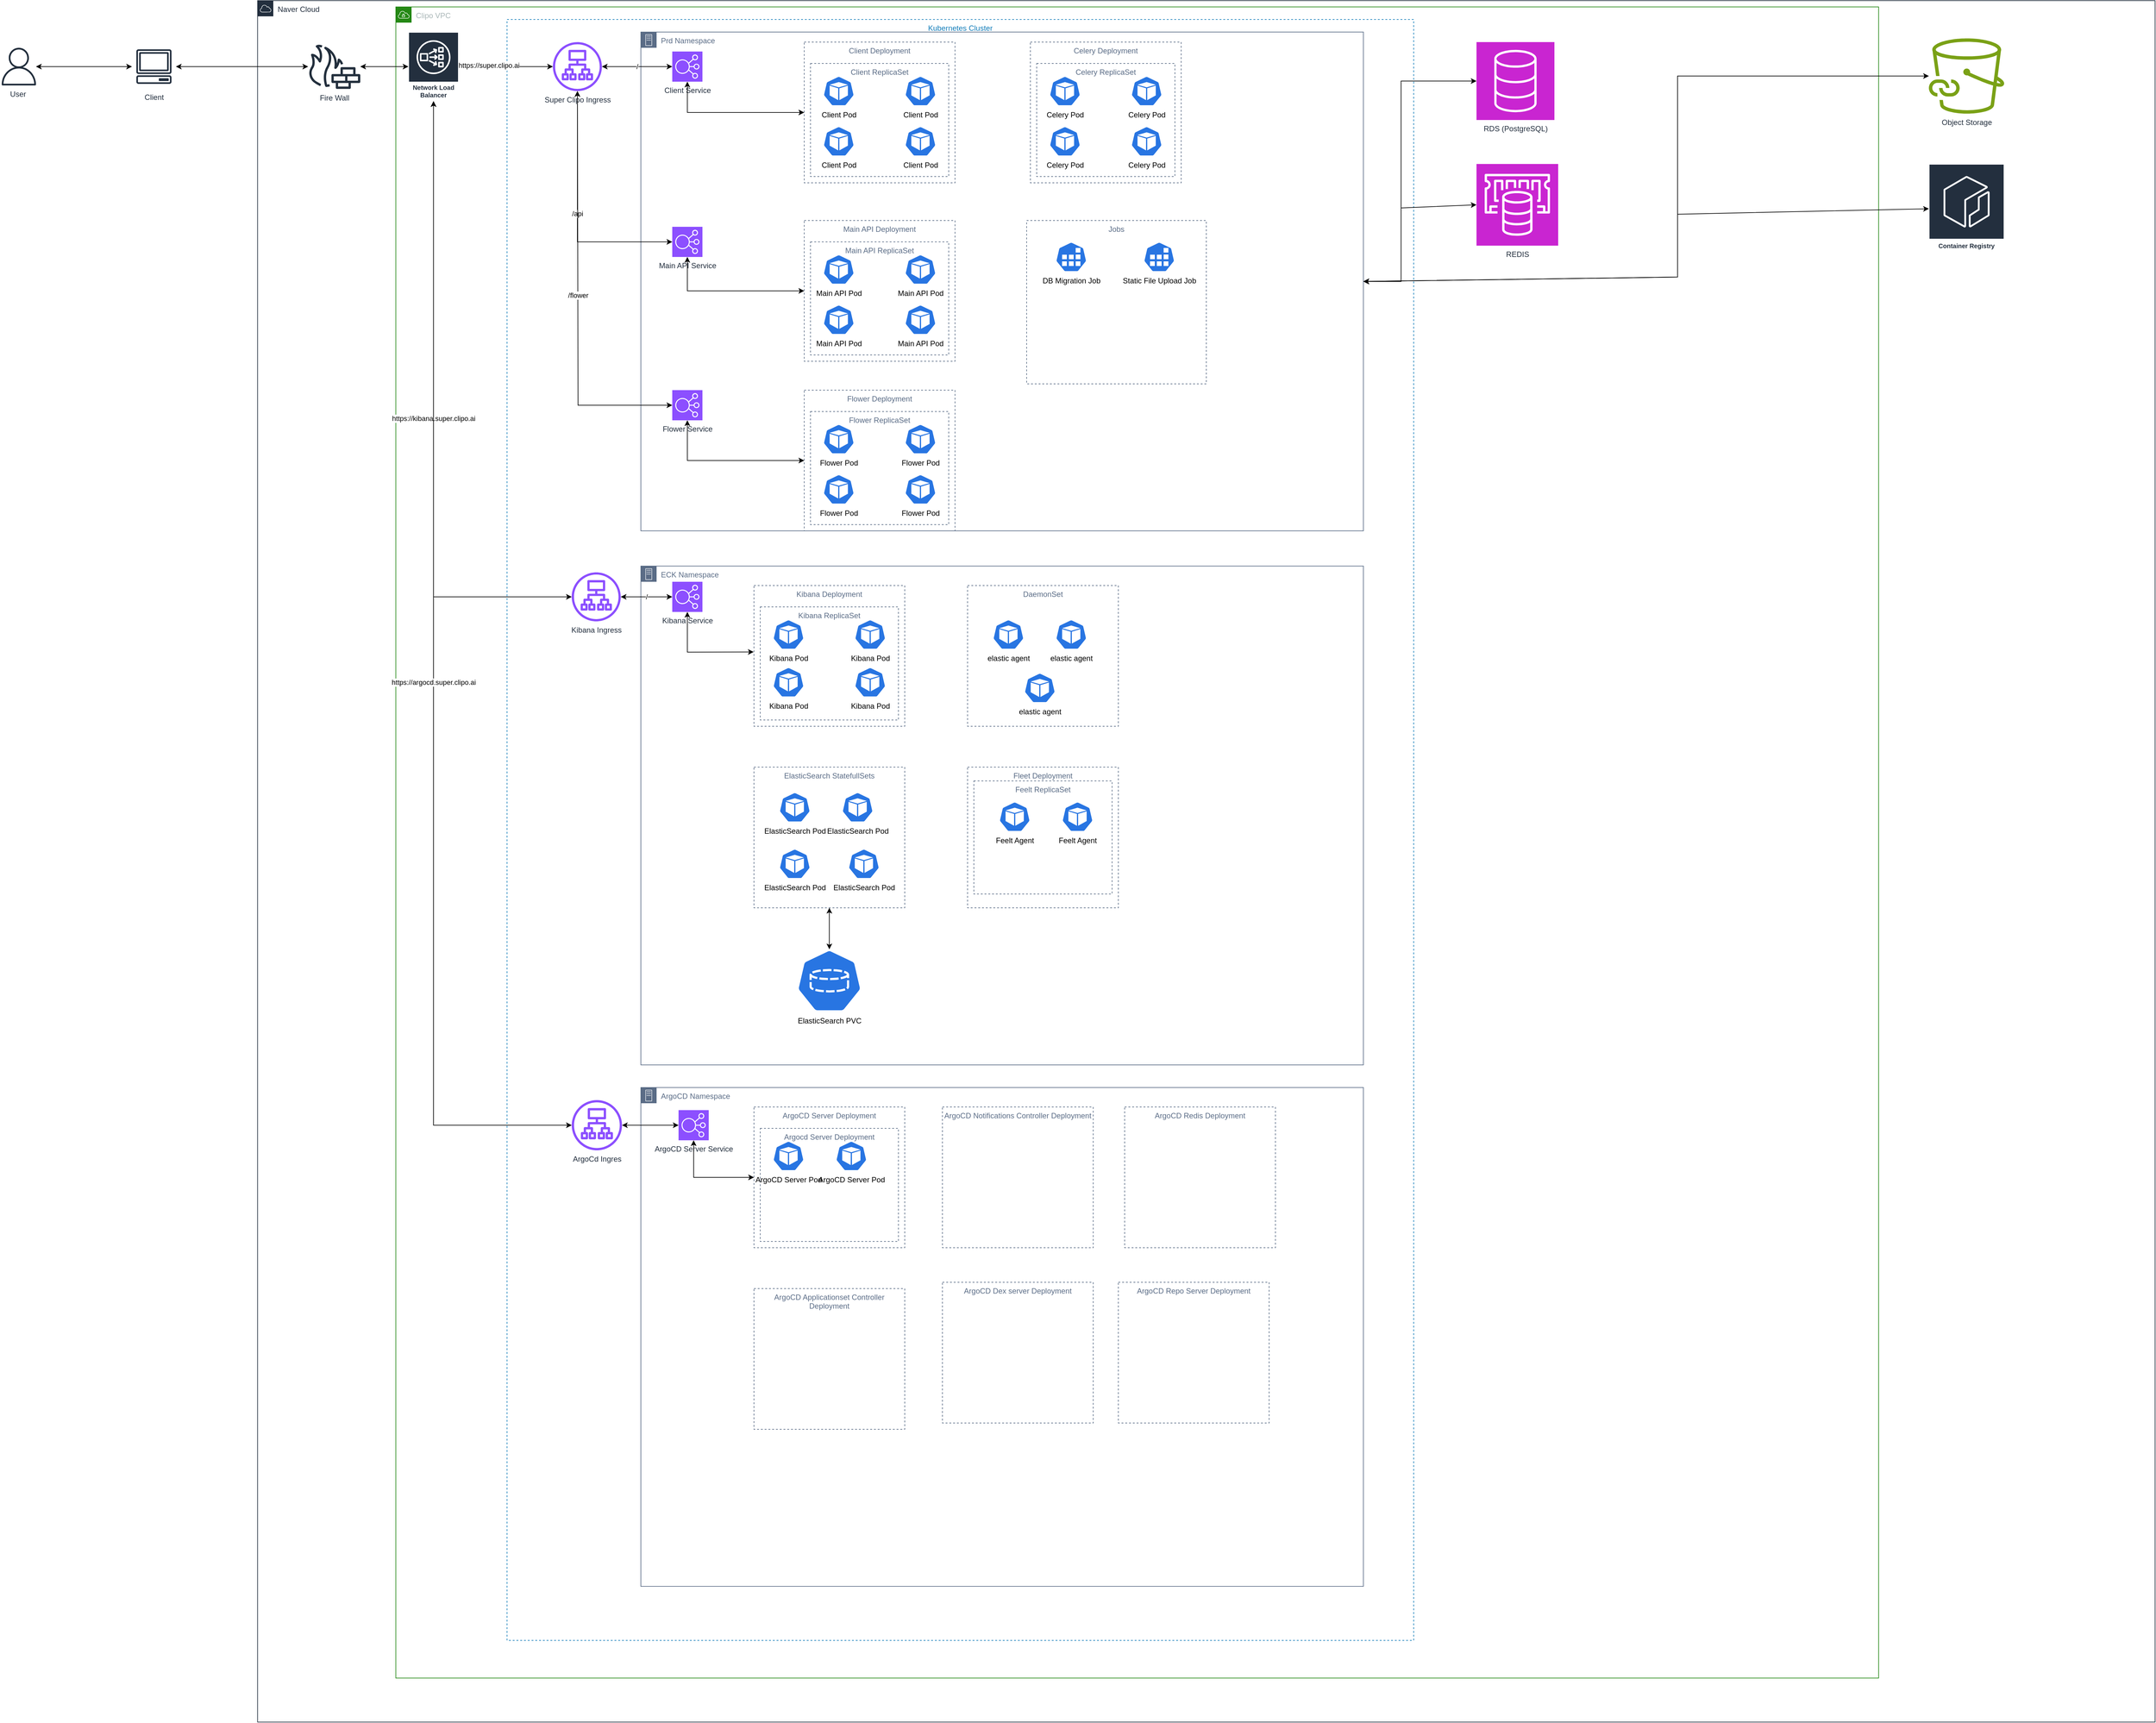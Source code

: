 <mxfile version="22.0.6" type="github">
  <diagram name="페이지-1" id="3CVgDvul-JH_stpOPv7v">
    <mxGraphModel dx="2074" dy="1125" grid="1" gridSize="10" guides="1" tooltips="1" connect="1" arrows="1" fold="1" page="1" pageScale="1" pageWidth="827" pageHeight="1169" math="0" shadow="0">
      <root>
        <mxCell id="0" />
        <mxCell id="1" parent="0" />
        <mxCell id="gJFJF1jShnuzUCb8Abiy-1" value="User&amp;nbsp;" style="sketch=0;outlineConnect=0;fontColor=#232F3E;gradientColor=none;fillColor=#232F3D;strokeColor=none;dashed=0;verticalLabelPosition=bottom;verticalAlign=top;align=center;html=1;fontSize=12;fontStyle=0;aspect=fixed;pointerEvents=1;shape=mxgraph.aws4.user;" vertex="1" parent="1">
          <mxGeometry x="20" y="505" width="60" height="60" as="geometry" />
        </mxCell>
        <mxCell id="gJFJF1jShnuzUCb8Abiy-2" value="Client" style="sketch=0;outlineConnect=0;fontColor=#232F3E;gradientColor=none;strokeColor=#232F3E;fillColor=#ffffff;dashed=0;verticalLabelPosition=bottom;verticalAlign=top;align=center;html=1;fontSize=12;fontStyle=0;aspect=fixed;shape=mxgraph.aws4.resourceIcon;resIcon=mxgraph.aws4.client;" vertex="1" parent="1">
          <mxGeometry x="230" y="500" width="70" height="70" as="geometry" />
        </mxCell>
        <mxCell id="gJFJF1jShnuzUCb8Abiy-5" value="" style="endArrow=classic;startArrow=classic;html=1;rounded=0;" edge="1" parent="1" source="gJFJF1jShnuzUCb8Abiy-1" target="gJFJF1jShnuzUCb8Abiy-2">
          <mxGeometry width="50" height="50" relative="1" as="geometry">
            <mxPoint x="390" y="600" as="sourcePoint" />
            <mxPoint x="440" y="550" as="targetPoint" />
          </mxGeometry>
        </mxCell>
        <mxCell id="gJFJF1jShnuzUCb8Abiy-8" value="Naver Cloud" style="points=[[0,0],[0.25,0],[0.5,0],[0.75,0],[1,0],[1,0.25],[1,0.5],[1,0.75],[1,1],[0.75,1],[0.5,1],[0.25,1],[0,1],[0,0.75],[0,0.5],[0,0.25]];outlineConnect=0;gradientColor=none;html=1;whiteSpace=wrap;fontSize=12;fontStyle=0;container=1;pointerEvents=0;collapsible=0;recursiveResize=0;shape=mxgraph.aws4.group;grIcon=mxgraph.aws4.group_aws_cloud;strokeColor=#232F3E;fillColor=none;verticalAlign=top;align=left;spacingLeft=30;fontColor=#232F3E;dashed=0;movable=1;resizable=1;rotatable=1;deletable=1;editable=1;locked=0;connectable=1;" vertex="1" parent="1">
          <mxGeometry x="430" y="430" width="3020" height="2740" as="geometry" />
        </mxCell>
        <mxCell id="gJFJF1jShnuzUCb8Abiy-7" value="Clipo VPC" style="points=[[0,0],[0.25,0],[0.5,0],[0.75,0],[1,0],[1,0.25],[1,0.5],[1,0.75],[1,1],[0.75,1],[0.5,1],[0.25,1],[0,1],[0,0.75],[0,0.5],[0,0.25]];outlineConnect=0;gradientColor=none;html=1;whiteSpace=wrap;fontSize=12;fontStyle=0;container=1;pointerEvents=0;collapsible=0;recursiveResize=0;shape=mxgraph.aws4.group;grIcon=mxgraph.aws4.group_vpc;strokeColor=#248814;fillColor=none;verticalAlign=top;align=left;spacingLeft=30;fontColor=#AAB7B8;dashed=0;movable=1;resizable=1;rotatable=1;deletable=1;editable=1;locked=0;connectable=1;" vertex="1" parent="gJFJF1jShnuzUCb8Abiy-8">
          <mxGeometry x="220" y="10" width="2360" height="2660" as="geometry" />
        </mxCell>
        <mxCell id="gJFJF1jShnuzUCb8Abiy-19" value="Network Load Balancer" style="sketch=0;outlineConnect=0;fontColor=#232F3E;gradientColor=none;strokeColor=#ffffff;fillColor=#232F3E;dashed=0;verticalLabelPosition=middle;verticalAlign=bottom;align=center;html=1;whiteSpace=wrap;fontSize=10;fontStyle=1;spacing=3;shape=mxgraph.aws4.productIcon;prIcon=mxgraph.aws4.network_load_balancer;" vertex="1" parent="gJFJF1jShnuzUCb8Abiy-7">
          <mxGeometry x="20" y="40" width="80" height="110" as="geometry" />
        </mxCell>
        <mxCell id="gJFJF1jShnuzUCb8Abiy-23" value="Kubernetes Cluster" style="fillColor=none;strokeColor=#147EBA;dashed=1;verticalAlign=top;fontStyle=0;fontColor=#147EBA;whiteSpace=wrap;html=1;movable=0;resizable=0;rotatable=0;deletable=0;editable=0;locked=1;connectable=0;" vertex="1" parent="gJFJF1jShnuzUCb8Abiy-7">
          <mxGeometry x="177" y="20" width="1443" height="2580" as="geometry" />
        </mxCell>
        <mxCell id="gJFJF1jShnuzUCb8Abiy-24" value="Super Clipo Ingress" style="sketch=0;outlineConnect=0;fontColor=#232F3E;gradientColor=none;fillColor=#8C4FFF;strokeColor=none;dashed=0;verticalLabelPosition=bottom;verticalAlign=top;align=center;html=1;fontSize=12;fontStyle=0;aspect=fixed;pointerEvents=1;shape=mxgraph.aws4.application_load_balancer;" vertex="1" parent="gJFJF1jShnuzUCb8Abiy-7">
          <mxGeometry x="250" y="56" width="78" height="78" as="geometry" />
        </mxCell>
        <mxCell id="gJFJF1jShnuzUCb8Abiy-25" value="Kibana Ingress" style="sketch=0;outlineConnect=0;fontColor=#232F3E;gradientColor=none;fillColor=#8C4FFF;strokeColor=none;dashed=0;verticalLabelPosition=bottom;verticalAlign=top;align=center;html=1;fontSize=12;fontStyle=0;aspect=fixed;pointerEvents=1;shape=mxgraph.aws4.application_load_balancer;" vertex="1" parent="gJFJF1jShnuzUCb8Abiy-7">
          <mxGeometry x="280" y="900" width="78" height="78" as="geometry" />
        </mxCell>
        <mxCell id="gJFJF1jShnuzUCb8Abiy-28" value="/" style="endArrow=classic;startArrow=classic;html=1;rounded=0;" edge="1" parent="gJFJF1jShnuzUCb8Abiy-7" source="gJFJF1jShnuzUCb8Abiy-19" target="gJFJF1jShnuzUCb8Abiy-24">
          <mxGeometry width="50" height="50" relative="1" as="geometry">
            <mxPoint x="390" y="550" as="sourcePoint" />
            <mxPoint x="440" y="500" as="targetPoint" />
          </mxGeometry>
        </mxCell>
        <mxCell id="gJFJF1jShnuzUCb8Abiy-30" value="https://super.clipo.ai" style="edgeLabel;html=1;align=center;verticalAlign=middle;resizable=0;points=[];" vertex="1" connectable="0" parent="gJFJF1jShnuzUCb8Abiy-28">
          <mxGeometry x="-0.357" y="2" relative="1" as="geometry">
            <mxPoint as="offset" />
          </mxGeometry>
        </mxCell>
        <mxCell id="gJFJF1jShnuzUCb8Abiy-29" value="https://kibana.super.clipo.ai" style="endArrow=classic;startArrow=classic;html=1;rounded=0;" edge="1" parent="gJFJF1jShnuzUCb8Abiy-7" source="gJFJF1jShnuzUCb8Abiy-19" target="gJFJF1jShnuzUCb8Abiy-25">
          <mxGeometry width="50" height="50" relative="1" as="geometry">
            <mxPoint x="390" y="550" as="sourcePoint" />
            <mxPoint x="440" y="500" as="targetPoint" />
            <Array as="points">
              <mxPoint x="60" y="939" />
            </Array>
          </mxGeometry>
        </mxCell>
        <mxCell id="gJFJF1jShnuzUCb8Abiy-32" value="Prd Namespace" style="points=[[0,0],[0.25,0],[0.5,0],[0.75,0],[1,0],[1,0.25],[1,0.5],[1,0.75],[1,1],[0.75,1],[0.5,1],[0.25,1],[0,1],[0,0.75],[0,0.5],[0,0.25]];outlineConnect=0;gradientColor=none;html=1;whiteSpace=wrap;fontSize=12;fontStyle=0;container=1;pointerEvents=0;collapsible=0;recursiveResize=0;shape=mxgraph.aws4.group;grIcon=mxgraph.aws4.group_on_premise;strokeColor=#5A6C86;fillColor=none;verticalAlign=top;align=left;spacingLeft=30;fontColor=#5A6C86;dashed=0;" vertex="1" parent="gJFJF1jShnuzUCb8Abiy-7">
          <mxGeometry x="390" y="40" width="1150" height="794" as="geometry" />
        </mxCell>
        <mxCell id="gJFJF1jShnuzUCb8Abiy-37" value="Flower Service" style="sketch=0;points=[[0,0,0],[0.25,0,0],[0.5,0,0],[0.75,0,0],[1,0,0],[0,1,0],[0.25,1,0],[0.5,1,0],[0.75,1,0],[1,1,0],[0,0.25,0],[0,0.5,0],[0,0.75,0],[1,0.25,0],[1,0.5,0],[1,0.75,0]];outlineConnect=0;fontColor=#232F3E;fillColor=#8C4FFF;strokeColor=#ffffff;dashed=0;verticalLabelPosition=bottom;verticalAlign=top;align=center;html=1;fontSize=12;fontStyle=0;aspect=fixed;shape=mxgraph.aws4.resourceIcon;resIcon=mxgraph.aws4.elastic_load_balancing;" vertex="1" parent="gJFJF1jShnuzUCb8Abiy-32">
          <mxGeometry x="50" y="570" width="48" height="48" as="geometry" />
        </mxCell>
        <mxCell id="gJFJF1jShnuzUCb8Abiy-33" value="Client Service" style="sketch=0;points=[[0,0,0],[0.25,0,0],[0.5,0,0],[0.75,0,0],[1,0,0],[0,1,0],[0.25,1,0],[0.5,1,0],[0.75,1,0],[1,1,0],[0,0.25,0],[0,0.5,0],[0,0.75,0],[1,0.25,0],[1,0.5,0],[1,0.75,0]];outlineConnect=0;fontColor=#232F3E;fillColor=#8C4FFF;strokeColor=#ffffff;dashed=0;verticalLabelPosition=bottom;verticalAlign=top;align=center;html=1;fontSize=12;fontStyle=0;aspect=fixed;shape=mxgraph.aws4.resourceIcon;resIcon=mxgraph.aws4.elastic_load_balancing;" vertex="1" parent="gJFJF1jShnuzUCb8Abiy-32">
          <mxGeometry x="50" y="31" width="48" height="48" as="geometry" />
        </mxCell>
        <mxCell id="gJFJF1jShnuzUCb8Abiy-36" value="Main API Service" style="sketch=0;points=[[0,0,0],[0.25,0,0],[0.5,0,0],[0.75,0,0],[1,0,0],[0,1,0],[0.25,1,0],[0.5,1,0],[0.75,1,0],[1,1,0],[0,0.25,0],[0,0.5,0],[0,0.75,0],[1,0.25,0],[1,0.5,0],[1,0.75,0]];outlineConnect=0;fontColor=#232F3E;fillColor=#8C4FFF;strokeColor=#ffffff;dashed=0;verticalLabelPosition=bottom;verticalAlign=top;align=center;html=1;fontSize=12;fontStyle=0;aspect=fixed;shape=mxgraph.aws4.resourceIcon;resIcon=mxgraph.aws4.elastic_load_balancing;" vertex="1" parent="gJFJF1jShnuzUCb8Abiy-32">
          <mxGeometry x="50" y="310" width="48" height="48" as="geometry" />
        </mxCell>
        <mxCell id="gJFJF1jShnuzUCb8Abiy-49" value="Main API Deployment" style="fillColor=none;strokeColor=#5A6C86;dashed=1;verticalAlign=top;fontStyle=0;fontColor=#5A6C86;whiteSpace=wrap;html=1;" vertex="1" parent="gJFJF1jShnuzUCb8Abiy-32">
          <mxGeometry x="260" y="300" width="240" height="224" as="geometry" />
        </mxCell>
        <mxCell id="gJFJF1jShnuzUCb8Abiy-50" value="Main API ReplicaSet" style="fillColor=none;strokeColor=#5A6C86;dashed=1;verticalAlign=top;fontStyle=0;fontColor=#5A6C86;whiteSpace=wrap;html=1;" vertex="1" parent="gJFJF1jShnuzUCb8Abiy-32">
          <mxGeometry x="270" y="334" width="220" height="180" as="geometry" />
        </mxCell>
        <mxCell id="gJFJF1jShnuzUCb8Abiy-51" value="Main API Pod" style="sketch=0;html=1;dashed=0;whitespace=wrap;fillColor=#2875E2;strokeColor=#ffffff;points=[[0.005,0.63,0],[0.1,0.2,0],[0.9,0.2,0],[0.5,0,0],[0.995,0.63,0],[0.72,0.99,0],[0.5,1,0],[0.28,0.99,0]];verticalLabelPosition=bottom;align=center;verticalAlign=top;shape=mxgraph.kubernetes.icon;prIcon=pod" vertex="1" parent="gJFJF1jShnuzUCb8Abiy-32">
          <mxGeometry x="290" y="354" width="50" height="48" as="geometry" />
        </mxCell>
        <mxCell id="gJFJF1jShnuzUCb8Abiy-52" value="Main API Pod" style="sketch=0;html=1;dashed=0;whitespace=wrap;fillColor=#2875E2;strokeColor=#ffffff;points=[[0.005,0.63,0],[0.1,0.2,0],[0.9,0.2,0],[0.5,0,0],[0.995,0.63,0],[0.72,0.99,0],[0.5,1,0],[0.28,0.99,0]];verticalLabelPosition=bottom;align=center;verticalAlign=top;shape=mxgraph.kubernetes.icon;prIcon=pod" vertex="1" parent="gJFJF1jShnuzUCb8Abiy-32">
          <mxGeometry x="420" y="354" width="50" height="48" as="geometry" />
        </mxCell>
        <mxCell id="gJFJF1jShnuzUCb8Abiy-53" value="Main API Pod" style="sketch=0;html=1;dashed=0;whitespace=wrap;fillColor=#2875E2;strokeColor=#ffffff;points=[[0.005,0.63,0],[0.1,0.2,0],[0.9,0.2,0],[0.5,0,0],[0.995,0.63,0],[0.72,0.99,0],[0.5,1,0],[0.28,0.99,0]];verticalLabelPosition=bottom;align=center;verticalAlign=top;shape=mxgraph.kubernetes.icon;prIcon=pod" vertex="1" parent="gJFJF1jShnuzUCb8Abiy-32">
          <mxGeometry x="290" y="434" width="50" height="48" as="geometry" />
        </mxCell>
        <mxCell id="gJFJF1jShnuzUCb8Abiy-54" value="Main API Pod" style="sketch=0;html=1;dashed=0;whitespace=wrap;fillColor=#2875E2;strokeColor=#ffffff;points=[[0.005,0.63,0],[0.1,0.2,0],[0.9,0.2,0],[0.5,0,0],[0.995,0.63,0],[0.72,0.99,0],[0.5,1,0],[0.28,0.99,0]];verticalLabelPosition=bottom;align=center;verticalAlign=top;shape=mxgraph.kubernetes.icon;prIcon=pod" vertex="1" parent="gJFJF1jShnuzUCb8Abiy-32">
          <mxGeometry x="420" y="434" width="50" height="48" as="geometry" />
        </mxCell>
        <mxCell id="gJFJF1jShnuzUCb8Abiy-55" value="Flower Deployment" style="fillColor=none;strokeColor=#5A6C86;dashed=1;verticalAlign=top;fontStyle=0;fontColor=#5A6C86;whiteSpace=wrap;html=1;" vertex="1" parent="gJFJF1jShnuzUCb8Abiy-32">
          <mxGeometry x="260" y="570" width="240" height="224" as="geometry" />
        </mxCell>
        <mxCell id="gJFJF1jShnuzUCb8Abiy-56" value="Flower&amp;nbsp;ReplicaSet" style="fillColor=none;strokeColor=#5A6C86;dashed=1;verticalAlign=top;fontStyle=0;fontColor=#5A6C86;whiteSpace=wrap;html=1;" vertex="1" parent="gJFJF1jShnuzUCb8Abiy-32">
          <mxGeometry x="270" y="604" width="220" height="180" as="geometry" />
        </mxCell>
        <mxCell id="gJFJF1jShnuzUCb8Abiy-57" value="Flower Pod" style="sketch=0;html=1;dashed=0;whitespace=wrap;fillColor=#2875E2;strokeColor=#ffffff;points=[[0.005,0.63,0],[0.1,0.2,0],[0.9,0.2,0],[0.5,0,0],[0.995,0.63,0],[0.72,0.99,0],[0.5,1,0],[0.28,0.99,0]];verticalLabelPosition=bottom;align=center;verticalAlign=top;shape=mxgraph.kubernetes.icon;prIcon=pod" vertex="1" parent="gJFJF1jShnuzUCb8Abiy-32">
          <mxGeometry x="290" y="624" width="50" height="48" as="geometry" />
        </mxCell>
        <mxCell id="gJFJF1jShnuzUCb8Abiy-58" value="Flower&amp;nbsp;Pod" style="sketch=0;html=1;dashed=0;whitespace=wrap;fillColor=#2875E2;strokeColor=#ffffff;points=[[0.005,0.63,0],[0.1,0.2,0],[0.9,0.2,0],[0.5,0,0],[0.995,0.63,0],[0.72,0.99,0],[0.5,1,0],[0.28,0.99,0]];verticalLabelPosition=bottom;align=center;verticalAlign=top;shape=mxgraph.kubernetes.icon;prIcon=pod" vertex="1" parent="gJFJF1jShnuzUCb8Abiy-32">
          <mxGeometry x="420" y="624" width="50" height="48" as="geometry" />
        </mxCell>
        <mxCell id="gJFJF1jShnuzUCb8Abiy-59" value="Flower&amp;nbsp;Pod" style="sketch=0;html=1;dashed=0;whitespace=wrap;fillColor=#2875E2;strokeColor=#ffffff;points=[[0.005,0.63,0],[0.1,0.2,0],[0.9,0.2,0],[0.5,0,0],[0.995,0.63,0],[0.72,0.99,0],[0.5,1,0],[0.28,0.99,0]];verticalLabelPosition=bottom;align=center;verticalAlign=top;shape=mxgraph.kubernetes.icon;prIcon=pod" vertex="1" parent="gJFJF1jShnuzUCb8Abiy-32">
          <mxGeometry x="290" y="704" width="50" height="48" as="geometry" />
        </mxCell>
        <mxCell id="gJFJF1jShnuzUCb8Abiy-60" value="Flower&amp;nbsp;Pod" style="sketch=0;html=1;dashed=0;whitespace=wrap;fillColor=#2875E2;strokeColor=#ffffff;points=[[0.005,0.63,0],[0.1,0.2,0],[0.9,0.2,0],[0.5,0,0],[0.995,0.63,0],[0.72,0.99,0],[0.5,1,0],[0.28,0.99,0]];verticalLabelPosition=bottom;align=center;verticalAlign=top;shape=mxgraph.kubernetes.icon;prIcon=pod" vertex="1" parent="gJFJF1jShnuzUCb8Abiy-32">
          <mxGeometry x="420" y="704" width="50" height="48" as="geometry" />
        </mxCell>
        <mxCell id="gJFJF1jShnuzUCb8Abiy-70" value="" style="endArrow=classic;startArrow=classic;html=1;rounded=0;exitX=0.5;exitY=1;exitDx=0;exitDy=0;exitPerimeter=0;entryX=0;entryY=0.5;entryDx=0;entryDy=0;" edge="1" parent="gJFJF1jShnuzUCb8Abiy-32" source="gJFJF1jShnuzUCb8Abiy-36" target="gJFJF1jShnuzUCb8Abiy-49">
          <mxGeometry width="50" height="50" relative="1" as="geometry">
            <mxPoint x="300" y="400" as="sourcePoint" />
            <mxPoint x="350" y="350" as="targetPoint" />
            <Array as="points">
              <mxPoint x="74" y="412" />
            </Array>
          </mxGeometry>
        </mxCell>
        <mxCell id="gJFJF1jShnuzUCb8Abiy-71" value="" style="endArrow=classic;startArrow=classic;html=1;rounded=0;exitX=0.5;exitY=1;exitDx=0;exitDy=0;exitPerimeter=0;entryX=0;entryY=0.5;entryDx=0;entryDy=0;" edge="1" parent="gJFJF1jShnuzUCb8Abiy-32" source="gJFJF1jShnuzUCb8Abiy-37" target="gJFJF1jShnuzUCb8Abiy-55">
          <mxGeometry width="50" height="50" relative="1" as="geometry">
            <mxPoint x="300" y="400" as="sourcePoint" />
            <mxPoint x="350" y="350" as="targetPoint" />
            <Array as="points">
              <mxPoint x="74" y="682" />
            </Array>
          </mxGeometry>
        </mxCell>
        <mxCell id="gJFJF1jShnuzUCb8Abiy-198" value="Jobs" style="fillColor=none;strokeColor=#5A6C86;dashed=1;verticalAlign=top;fontStyle=0;fontColor=#5A6C86;whiteSpace=wrap;html=1;" vertex="1" parent="gJFJF1jShnuzUCb8Abiy-32">
          <mxGeometry x="614" y="300" width="286" height="260" as="geometry" />
        </mxCell>
        <mxCell id="gJFJF1jShnuzUCb8Abiy-199" value="DB Migration Job" style="sketch=0;html=1;dashed=0;whitespace=wrap;fillColor=#2875E2;strokeColor=#ffffff;points=[[0.005,0.63,0],[0.1,0.2,0],[0.9,0.2,0],[0.5,0,0],[0.995,0.63,0],[0.72,0.99,0],[0.5,1,0],[0.28,0.99,0]];verticalLabelPosition=bottom;align=center;verticalAlign=top;shape=mxgraph.kubernetes.icon;prIcon=job" vertex="1" parent="gJFJF1jShnuzUCb8Abiy-32">
          <mxGeometry x="660" y="334" width="50" height="48" as="geometry" />
        </mxCell>
        <mxCell id="gJFJF1jShnuzUCb8Abiy-200" value="Static File Upload Job" style="sketch=0;html=1;dashed=0;whitespace=wrap;fillColor=#2875E2;strokeColor=#ffffff;points=[[0.005,0.63,0],[0.1,0.2,0],[0.9,0.2,0],[0.5,0,0],[0.995,0.63,0],[0.72,0.99,0],[0.5,1,0],[0.28,0.99,0]];verticalLabelPosition=bottom;align=center;verticalAlign=top;shape=mxgraph.kubernetes.icon;prIcon=job" vertex="1" parent="gJFJF1jShnuzUCb8Abiy-32">
          <mxGeometry x="800" y="334" width="50" height="48" as="geometry" />
        </mxCell>
        <mxCell id="gJFJF1jShnuzUCb8Abiy-38" value="/" style="endArrow=classic;startArrow=classic;html=1;rounded=0;entryX=0;entryY=0.5;entryDx=0;entryDy=0;entryPerimeter=0;" edge="1" parent="gJFJF1jShnuzUCb8Abiy-7" source="gJFJF1jShnuzUCb8Abiy-24" target="gJFJF1jShnuzUCb8Abiy-33">
          <mxGeometry width="50" height="50" relative="1" as="geometry">
            <mxPoint x="640" y="540" as="sourcePoint" />
            <mxPoint x="690" y="490" as="targetPoint" />
          </mxGeometry>
        </mxCell>
        <mxCell id="gJFJF1jShnuzUCb8Abiy-40" value="/api" style="endArrow=classic;startArrow=classic;html=1;rounded=0;entryX=0;entryY=0.5;entryDx=0;entryDy=0;entryPerimeter=0;" edge="1" parent="gJFJF1jShnuzUCb8Abiy-7" source="gJFJF1jShnuzUCb8Abiy-24" target="gJFJF1jShnuzUCb8Abiy-36">
          <mxGeometry width="50" height="50" relative="1" as="geometry">
            <mxPoint x="640" y="540" as="sourcePoint" />
            <mxPoint x="690" y="490" as="targetPoint" />
            <Array as="points">
              <mxPoint x="289" y="234" />
              <mxPoint x="289" y="374" />
            </Array>
          </mxGeometry>
        </mxCell>
        <mxCell id="gJFJF1jShnuzUCb8Abiy-41" value="/flower" style="endArrow=classic;startArrow=classic;html=1;rounded=0;entryX=0;entryY=0.5;entryDx=0;entryDy=0;entryPerimeter=0;" edge="1" parent="gJFJF1jShnuzUCb8Abiy-7" source="gJFJF1jShnuzUCb8Abiy-24" target="gJFJF1jShnuzUCb8Abiy-37">
          <mxGeometry width="50" height="50" relative="1" as="geometry">
            <mxPoint x="640" y="540" as="sourcePoint" />
            <mxPoint x="690" y="490" as="targetPoint" />
            <Array as="points">
              <mxPoint x="290" y="634" />
            </Array>
          </mxGeometry>
        </mxCell>
        <mxCell id="gJFJF1jShnuzUCb8Abiy-42" value="Client Deployment" style="fillColor=none;strokeColor=#5A6C86;dashed=1;verticalAlign=top;fontStyle=0;fontColor=#5A6C86;whiteSpace=wrap;html=1;" vertex="1" parent="gJFJF1jShnuzUCb8Abiy-7">
          <mxGeometry x="650" y="56" width="240" height="224" as="geometry" />
        </mxCell>
        <mxCell id="gJFJF1jShnuzUCb8Abiy-43" value="Client ReplicaSet" style="fillColor=none;strokeColor=#5A6C86;dashed=1;verticalAlign=top;fontStyle=0;fontColor=#5A6C86;whiteSpace=wrap;html=1;" vertex="1" parent="gJFJF1jShnuzUCb8Abiy-7">
          <mxGeometry x="660" y="90" width="220" height="180" as="geometry" />
        </mxCell>
        <mxCell id="gJFJF1jShnuzUCb8Abiy-44" value="Client Pod" style="sketch=0;html=1;dashed=0;whitespace=wrap;fillColor=#2875E2;strokeColor=#ffffff;points=[[0.005,0.63,0],[0.1,0.2,0],[0.9,0.2,0],[0.5,0,0],[0.995,0.63,0],[0.72,0.99,0],[0.5,1,0],[0.28,0.99,0]];verticalLabelPosition=bottom;align=center;verticalAlign=top;shape=mxgraph.kubernetes.icon;prIcon=pod" vertex="1" parent="gJFJF1jShnuzUCb8Abiy-7">
          <mxGeometry x="680" y="110" width="50" height="48" as="geometry" />
        </mxCell>
        <mxCell id="gJFJF1jShnuzUCb8Abiy-45" value="Client Pod" style="sketch=0;html=1;dashed=0;whitespace=wrap;fillColor=#2875E2;strokeColor=#ffffff;points=[[0.005,0.63,0],[0.1,0.2,0],[0.9,0.2,0],[0.5,0,0],[0.995,0.63,0],[0.72,0.99,0],[0.5,1,0],[0.28,0.99,0]];verticalLabelPosition=bottom;align=center;verticalAlign=top;shape=mxgraph.kubernetes.icon;prIcon=pod" vertex="1" parent="gJFJF1jShnuzUCb8Abiy-7">
          <mxGeometry x="810" y="110" width="50" height="48" as="geometry" />
        </mxCell>
        <mxCell id="gJFJF1jShnuzUCb8Abiy-46" value="Client Pod" style="sketch=0;html=1;dashed=0;whitespace=wrap;fillColor=#2875E2;strokeColor=#ffffff;points=[[0.005,0.63,0],[0.1,0.2,0],[0.9,0.2,0],[0.5,0,0],[0.995,0.63,0],[0.72,0.99,0],[0.5,1,0],[0.28,0.99,0]];verticalLabelPosition=bottom;align=center;verticalAlign=top;shape=mxgraph.kubernetes.icon;prIcon=pod" vertex="1" parent="gJFJF1jShnuzUCb8Abiy-7">
          <mxGeometry x="680" y="190" width="50" height="48" as="geometry" />
        </mxCell>
        <mxCell id="gJFJF1jShnuzUCb8Abiy-47" value="Client Pod" style="sketch=0;html=1;dashed=0;whitespace=wrap;fillColor=#2875E2;strokeColor=#ffffff;points=[[0.005,0.63,0],[0.1,0.2,0],[0.9,0.2,0],[0.5,0,0],[0.995,0.63,0],[0.72,0.99,0],[0.5,1,0],[0.28,0.99,0]];verticalLabelPosition=bottom;align=center;verticalAlign=top;shape=mxgraph.kubernetes.icon;prIcon=pod" vertex="1" parent="gJFJF1jShnuzUCb8Abiy-7">
          <mxGeometry x="810" y="190" width="50" height="48" as="geometry" />
        </mxCell>
        <mxCell id="gJFJF1jShnuzUCb8Abiy-61" value="Celery Deployment" style="fillColor=none;strokeColor=#5A6C86;dashed=1;verticalAlign=top;fontStyle=0;fontColor=#5A6C86;whiteSpace=wrap;html=1;" vertex="1" parent="gJFJF1jShnuzUCb8Abiy-7">
          <mxGeometry x="1010" y="56" width="240" height="224" as="geometry" />
        </mxCell>
        <mxCell id="gJFJF1jShnuzUCb8Abiy-62" value="Celery&amp;nbsp;ReplicaSet" style="fillColor=none;strokeColor=#5A6C86;dashed=1;verticalAlign=top;fontStyle=0;fontColor=#5A6C86;whiteSpace=wrap;html=1;" vertex="1" parent="gJFJF1jShnuzUCb8Abiy-7">
          <mxGeometry x="1020" y="90" width="220" height="180" as="geometry" />
        </mxCell>
        <mxCell id="gJFJF1jShnuzUCb8Abiy-63" value="Celery&amp;nbsp;Pod" style="sketch=0;html=1;dashed=0;whitespace=wrap;fillColor=#2875E2;strokeColor=#ffffff;points=[[0.005,0.63,0],[0.1,0.2,0],[0.9,0.2,0],[0.5,0,0],[0.995,0.63,0],[0.72,0.99,0],[0.5,1,0],[0.28,0.99,0]];verticalLabelPosition=bottom;align=center;verticalAlign=top;shape=mxgraph.kubernetes.icon;prIcon=pod" vertex="1" parent="gJFJF1jShnuzUCb8Abiy-7">
          <mxGeometry x="1040" y="110" width="50" height="48" as="geometry" />
        </mxCell>
        <mxCell id="gJFJF1jShnuzUCb8Abiy-64" value="Celery&amp;nbsp;Pod" style="sketch=0;html=1;dashed=0;whitespace=wrap;fillColor=#2875E2;strokeColor=#ffffff;points=[[0.005,0.63,0],[0.1,0.2,0],[0.9,0.2,0],[0.5,0,0],[0.995,0.63,0],[0.72,0.99,0],[0.5,1,0],[0.28,0.99,0]];verticalLabelPosition=bottom;align=center;verticalAlign=top;shape=mxgraph.kubernetes.icon;prIcon=pod" vertex="1" parent="gJFJF1jShnuzUCb8Abiy-7">
          <mxGeometry x="1170" y="110" width="50" height="48" as="geometry" />
        </mxCell>
        <mxCell id="gJFJF1jShnuzUCb8Abiy-65" value="Celery&amp;nbsp;Pod" style="sketch=0;html=1;dashed=0;whitespace=wrap;fillColor=#2875E2;strokeColor=#ffffff;points=[[0.005,0.63,0],[0.1,0.2,0],[0.9,0.2,0],[0.5,0,0],[0.995,0.63,0],[0.72,0.99,0],[0.5,1,0],[0.28,0.99,0]];verticalLabelPosition=bottom;align=center;verticalAlign=top;shape=mxgraph.kubernetes.icon;prIcon=pod" vertex="1" parent="gJFJF1jShnuzUCb8Abiy-7">
          <mxGeometry x="1040" y="190" width="50" height="48" as="geometry" />
        </mxCell>
        <mxCell id="gJFJF1jShnuzUCb8Abiy-66" value="Celery&amp;nbsp;Pod" style="sketch=0;html=1;dashed=0;whitespace=wrap;fillColor=#2875E2;strokeColor=#ffffff;points=[[0.005,0.63,0],[0.1,0.2,0],[0.9,0.2,0],[0.5,0,0],[0.995,0.63,0],[0.72,0.99,0],[0.5,1,0],[0.28,0.99,0]];verticalLabelPosition=bottom;align=center;verticalAlign=top;shape=mxgraph.kubernetes.icon;prIcon=pod" vertex="1" parent="gJFJF1jShnuzUCb8Abiy-7">
          <mxGeometry x="1170" y="190" width="50" height="48" as="geometry" />
        </mxCell>
        <mxCell id="gJFJF1jShnuzUCb8Abiy-69" value="" style="endArrow=classic;startArrow=classic;html=1;rounded=0;exitX=0.5;exitY=1;exitDx=0;exitDy=0;exitPerimeter=0;entryX=0;entryY=0.5;entryDx=0;entryDy=0;" edge="1" parent="gJFJF1jShnuzUCb8Abiy-7" source="gJFJF1jShnuzUCb8Abiy-33" target="gJFJF1jShnuzUCb8Abiy-42">
          <mxGeometry width="50" height="50" relative="1" as="geometry">
            <mxPoint x="690" y="440" as="sourcePoint" />
            <mxPoint x="740" y="390" as="targetPoint" />
            <Array as="points">
              <mxPoint x="464" y="168" />
            </Array>
          </mxGeometry>
        </mxCell>
        <mxCell id="gJFJF1jShnuzUCb8Abiy-144" value="ECK Namespace" style="points=[[0,0],[0.25,0],[0.5,0],[0.75,0],[1,0],[1,0.25],[1,0.5],[1,0.75],[1,1],[0.75,1],[0.5,1],[0.25,1],[0,1],[0,0.75],[0,0.5],[0,0.25]];outlineConnect=0;gradientColor=none;html=1;whiteSpace=wrap;fontSize=12;fontStyle=0;container=1;pointerEvents=0;collapsible=0;recursiveResize=0;shape=mxgraph.aws4.group;grIcon=mxgraph.aws4.group_on_premise;strokeColor=#5A6C86;fillColor=none;verticalAlign=top;align=left;spacingLeft=30;fontColor=#5A6C86;dashed=0;" vertex="1" parent="gJFJF1jShnuzUCb8Abiy-7">
          <mxGeometry x="390" y="890" width="1150" height="794" as="geometry" />
        </mxCell>
        <mxCell id="gJFJF1jShnuzUCb8Abiy-148" value="Kibana Deployment" style="fillColor=none;strokeColor=#5A6C86;dashed=1;verticalAlign=top;fontStyle=0;fontColor=#5A6C86;whiteSpace=wrap;html=1;" vertex="1" parent="gJFJF1jShnuzUCb8Abiy-144">
          <mxGeometry x="180" y="31" width="240" height="224" as="geometry" />
        </mxCell>
        <mxCell id="gJFJF1jShnuzUCb8Abiy-149" value="Kibana ReplicaSet" style="fillColor=none;strokeColor=#5A6C86;dashed=1;verticalAlign=top;fontStyle=0;fontColor=#5A6C86;whiteSpace=wrap;html=1;" vertex="1" parent="gJFJF1jShnuzUCb8Abiy-144">
          <mxGeometry x="190" y="65" width="220" height="180" as="geometry" />
        </mxCell>
        <mxCell id="gJFJF1jShnuzUCb8Abiy-150" value="Kibana Pod" style="sketch=0;html=1;dashed=0;whitespace=wrap;fillColor=#2875E2;strokeColor=#ffffff;points=[[0.005,0.63,0],[0.1,0.2,0],[0.9,0.2,0],[0.5,0,0],[0.995,0.63,0],[0.72,0.99,0],[0.5,1,0],[0.28,0.99,0]];verticalLabelPosition=bottom;align=center;verticalAlign=top;shape=mxgraph.kubernetes.icon;prIcon=pod" vertex="1" parent="gJFJF1jShnuzUCb8Abiy-144">
          <mxGeometry x="210" y="85" width="50" height="48" as="geometry" />
        </mxCell>
        <mxCell id="gJFJF1jShnuzUCb8Abiy-151" value="Kibana Pod" style="sketch=0;html=1;dashed=0;whitespace=wrap;fillColor=#2875E2;strokeColor=#ffffff;points=[[0.005,0.63,0],[0.1,0.2,0],[0.9,0.2,0],[0.5,0,0],[0.995,0.63,0],[0.72,0.99,0],[0.5,1,0],[0.28,0.99,0]];verticalLabelPosition=bottom;align=center;verticalAlign=top;shape=mxgraph.kubernetes.icon;prIcon=pod" vertex="1" parent="gJFJF1jShnuzUCb8Abiy-144">
          <mxGeometry x="340" y="85" width="50" height="48" as="geometry" />
        </mxCell>
        <mxCell id="gJFJF1jShnuzUCb8Abiy-163" value="Kibana Pod" style="sketch=0;html=1;dashed=0;whitespace=wrap;fillColor=#2875E2;strokeColor=#ffffff;points=[[0.005,0.63,0],[0.1,0.2,0],[0.9,0.2,0],[0.5,0,0],[0.995,0.63,0],[0.72,0.99,0],[0.5,1,0],[0.28,0.99,0]];verticalLabelPosition=bottom;align=center;verticalAlign=top;shape=mxgraph.kubernetes.icon;prIcon=pod" vertex="1" parent="gJFJF1jShnuzUCb8Abiy-144">
          <mxGeometry x="210" y="161" width="50" height="48" as="geometry" />
        </mxCell>
        <mxCell id="gJFJF1jShnuzUCb8Abiy-164" value="Kibana Pod" style="sketch=0;html=1;dashed=0;whitespace=wrap;fillColor=#2875E2;strokeColor=#ffffff;points=[[0.005,0.63,0],[0.1,0.2,0],[0.9,0.2,0],[0.5,0,0],[0.995,0.63,0],[0.72,0.99,0],[0.5,1,0],[0.28,0.99,0]];verticalLabelPosition=bottom;align=center;verticalAlign=top;shape=mxgraph.kubernetes.icon;prIcon=pod" vertex="1" parent="gJFJF1jShnuzUCb8Abiy-144">
          <mxGeometry x="340" y="161" width="50" height="48" as="geometry" />
        </mxCell>
        <mxCell id="gJFJF1jShnuzUCb8Abiy-174" value="ElasticSearch StatefullSets" style="fillColor=none;strokeColor=#5A6C86;dashed=1;verticalAlign=top;fontStyle=0;fontColor=#5A6C86;whiteSpace=wrap;html=1;" vertex="1" parent="gJFJF1jShnuzUCb8Abiy-144">
          <mxGeometry x="180" y="320" width="240" height="224" as="geometry" />
        </mxCell>
        <mxCell id="gJFJF1jShnuzUCb8Abiy-175" value="ElasticSearch Pod" style="sketch=0;html=1;dashed=0;whitespace=wrap;fillColor=#2875E2;strokeColor=#ffffff;points=[[0.005,0.63,0],[0.1,0.2,0],[0.9,0.2,0],[0.5,0,0],[0.995,0.63,0],[0.72,0.99,0],[0.5,1,0],[0.28,0.99,0]];verticalLabelPosition=bottom;align=center;verticalAlign=top;shape=mxgraph.kubernetes.icon;prIcon=pod" vertex="1" parent="gJFJF1jShnuzUCb8Abiy-144">
          <mxGeometry x="220" y="360" width="50" height="48" as="geometry" />
        </mxCell>
        <mxCell id="gJFJF1jShnuzUCb8Abiy-176" value="ElasticSearch Pod" style="sketch=0;html=1;dashed=0;whitespace=wrap;fillColor=#2875E2;strokeColor=#ffffff;points=[[0.005,0.63,0],[0.1,0.2,0],[0.9,0.2,0],[0.5,0,0],[0.995,0.63,0],[0.72,0.99,0],[0.5,1,0],[0.28,0.99,0]];verticalLabelPosition=bottom;align=center;verticalAlign=top;shape=mxgraph.kubernetes.icon;prIcon=pod" vertex="1" parent="gJFJF1jShnuzUCb8Abiy-144">
          <mxGeometry x="320" y="360" width="50" height="48" as="geometry" />
        </mxCell>
        <mxCell id="gJFJF1jShnuzUCb8Abiy-177" value="ElasticSearch Pod" style="sketch=0;html=1;dashed=0;whitespace=wrap;fillColor=#2875E2;strokeColor=#ffffff;points=[[0.005,0.63,0],[0.1,0.2,0],[0.9,0.2,0],[0.5,0,0],[0.995,0.63,0],[0.72,0.99,0],[0.5,1,0],[0.28,0.99,0]];verticalLabelPosition=bottom;align=center;verticalAlign=top;shape=mxgraph.kubernetes.icon;prIcon=pod" vertex="1" parent="gJFJF1jShnuzUCb8Abiy-144">
          <mxGeometry x="220" y="450" width="50" height="48" as="geometry" />
        </mxCell>
        <mxCell id="gJFJF1jShnuzUCb8Abiy-178" value="ElasticSearch Pod" style="sketch=0;html=1;dashed=0;whitespace=wrap;fillColor=#2875E2;strokeColor=#ffffff;points=[[0.005,0.63,0],[0.1,0.2,0],[0.9,0.2,0],[0.5,0,0],[0.995,0.63,0],[0.72,0.99,0],[0.5,1,0],[0.28,0.99,0]];verticalLabelPosition=bottom;align=center;verticalAlign=top;shape=mxgraph.kubernetes.icon;prIcon=pod" vertex="1" parent="gJFJF1jShnuzUCb8Abiy-144">
          <mxGeometry x="330" y="450" width="50" height="48" as="geometry" />
        </mxCell>
        <mxCell id="gJFJF1jShnuzUCb8Abiy-182" value="DaemonSet" style="fillColor=none;strokeColor=#5A6C86;dashed=1;verticalAlign=top;fontStyle=0;fontColor=#5A6C86;whiteSpace=wrap;html=1;" vertex="1" parent="gJFJF1jShnuzUCb8Abiy-144">
          <mxGeometry x="520" y="31" width="240" height="224" as="geometry" />
        </mxCell>
        <mxCell id="gJFJF1jShnuzUCb8Abiy-183" value="elastic agent" style="sketch=0;html=1;dashed=0;whitespace=wrap;fillColor=#2875E2;strokeColor=#ffffff;points=[[0.005,0.63,0],[0.1,0.2,0],[0.9,0.2,0],[0.5,0,0],[0.995,0.63,0],[0.72,0.99,0],[0.5,1,0],[0.28,0.99,0]];verticalLabelPosition=bottom;align=center;verticalAlign=top;shape=mxgraph.kubernetes.icon;prIcon=pod" vertex="1" parent="gJFJF1jShnuzUCb8Abiy-144">
          <mxGeometry x="560" y="85" width="50" height="48" as="geometry" />
        </mxCell>
        <mxCell id="gJFJF1jShnuzUCb8Abiy-184" value="elastic agent" style="sketch=0;html=1;dashed=0;whitespace=wrap;fillColor=#2875E2;strokeColor=#ffffff;points=[[0.005,0.63,0],[0.1,0.2,0],[0.9,0.2,0],[0.5,0,0],[0.995,0.63,0],[0.72,0.99,0],[0.5,1,0],[0.28,0.99,0]];verticalLabelPosition=bottom;align=center;verticalAlign=top;shape=mxgraph.kubernetes.icon;prIcon=pod" vertex="1" parent="gJFJF1jShnuzUCb8Abiy-144">
          <mxGeometry x="660" y="85" width="50" height="48" as="geometry" />
        </mxCell>
        <mxCell id="gJFJF1jShnuzUCb8Abiy-185" value="elastic agent" style="sketch=0;html=1;dashed=0;whitespace=wrap;fillColor=#2875E2;strokeColor=#ffffff;points=[[0.005,0.63,0],[0.1,0.2,0],[0.9,0.2,0],[0.5,0,0],[0.995,0.63,0],[0.72,0.99,0],[0.5,1,0],[0.28,0.99,0]];verticalLabelPosition=bottom;align=center;verticalAlign=top;shape=mxgraph.kubernetes.icon;prIcon=pod" vertex="1" parent="gJFJF1jShnuzUCb8Abiy-144">
          <mxGeometry x="610" y="170" width="50" height="48" as="geometry" />
        </mxCell>
        <mxCell id="gJFJF1jShnuzUCb8Abiy-186" value="Fleet Deployment" style="fillColor=none;strokeColor=#5A6C86;dashed=1;verticalAlign=top;fontStyle=0;fontColor=#5A6C86;whiteSpace=wrap;html=1;" vertex="1" parent="gJFJF1jShnuzUCb8Abiy-144">
          <mxGeometry x="520" y="320" width="240" height="224" as="geometry" />
        </mxCell>
        <mxCell id="gJFJF1jShnuzUCb8Abiy-187" value="Feelt ReplicaSet" style="fillColor=none;strokeColor=#5A6C86;dashed=1;verticalAlign=top;fontStyle=0;fontColor=#5A6C86;whiteSpace=wrap;html=1;" vertex="1" parent="gJFJF1jShnuzUCb8Abiy-144">
          <mxGeometry x="530" y="342" width="220" height="180" as="geometry" />
        </mxCell>
        <mxCell id="gJFJF1jShnuzUCb8Abiy-188" value="Feelt Agent" style="sketch=0;html=1;dashed=0;whitespace=wrap;fillColor=#2875E2;strokeColor=#ffffff;points=[[0.005,0.63,0],[0.1,0.2,0],[0.9,0.2,0],[0.5,0,0],[0.995,0.63,0],[0.72,0.99,0],[0.5,1,0],[0.28,0.99,0]];verticalLabelPosition=bottom;align=center;verticalAlign=top;shape=mxgraph.kubernetes.icon;prIcon=pod" vertex="1" parent="gJFJF1jShnuzUCb8Abiy-144">
          <mxGeometry x="570" y="375" width="50" height="48" as="geometry" />
        </mxCell>
        <mxCell id="gJFJF1jShnuzUCb8Abiy-189" value="Feelt Agent" style="sketch=0;html=1;dashed=0;whitespace=wrap;fillColor=#2875E2;strokeColor=#ffffff;points=[[0.005,0.63,0],[0.1,0.2,0],[0.9,0.2,0],[0.5,0,0],[0.995,0.63,0],[0.72,0.99,0],[0.5,1,0],[0.28,0.99,0]];verticalLabelPosition=bottom;align=center;verticalAlign=top;shape=mxgraph.kubernetes.icon;prIcon=pod" vertex="1" parent="gJFJF1jShnuzUCb8Abiy-144">
          <mxGeometry x="670" y="375" width="50" height="48" as="geometry" />
        </mxCell>
        <mxCell id="gJFJF1jShnuzUCb8Abiy-173" value="/" style="endArrow=classic;startArrow=classic;html=1;rounded=0;" edge="1" parent="gJFJF1jShnuzUCb8Abiy-7" source="gJFJF1jShnuzUCb8Abiy-25" target="gJFJF1jShnuzUCb8Abiy-146">
          <mxGeometry width="50" height="50" relative="1" as="geometry">
            <mxPoint x="630" y="1270" as="sourcePoint" />
            <mxPoint x="680" y="1220" as="targetPoint" />
          </mxGeometry>
        </mxCell>
        <mxCell id="gJFJF1jShnuzUCb8Abiy-146" value="Kibana Service" style="sketch=0;points=[[0,0,0],[0.25,0,0],[0.5,0,0],[0.75,0,0],[1,0,0],[0,1,0],[0.25,1,0],[0.5,1,0],[0.75,1,0],[1,1,0],[0,0.25,0],[0,0.5,0],[0,0.75,0],[1,0.25,0],[1,0.5,0],[1,0.75,0]];outlineConnect=0;fontColor=#232F3E;fillColor=#8C4FFF;strokeColor=#ffffff;dashed=0;verticalLabelPosition=bottom;verticalAlign=top;align=center;html=1;fontSize=12;fontStyle=0;aspect=fixed;shape=mxgraph.aws4.resourceIcon;resIcon=mxgraph.aws4.elastic_load_balancing;" vertex="1" parent="gJFJF1jShnuzUCb8Abiy-7">
          <mxGeometry x="440" y="915" width="48" height="48" as="geometry" />
        </mxCell>
        <mxCell id="gJFJF1jShnuzUCb8Abiy-172" value="" style="endArrow=classic;startArrow=classic;html=1;rounded=0;entryX=-0.002;entryY=0.472;entryDx=0;entryDy=0;entryPerimeter=0;exitX=0.5;exitY=1;exitDx=0;exitDy=0;exitPerimeter=0;" edge="1" parent="gJFJF1jShnuzUCb8Abiy-7" source="gJFJF1jShnuzUCb8Abiy-146" target="gJFJF1jShnuzUCb8Abiy-148">
          <mxGeometry width="50" height="50" relative="1" as="geometry">
            <mxPoint x="630" y="1260" as="sourcePoint" />
            <mxPoint x="680" y="1210" as="targetPoint" />
            <Array as="points">
              <mxPoint x="464" y="1027" />
            </Array>
          </mxGeometry>
        </mxCell>
        <mxCell id="gJFJF1jShnuzUCb8Abiy-179" value="ElasticSearch PVC" style="sketch=0;html=1;dashed=0;whitespace=wrap;fillColor=#2875E2;strokeColor=#ffffff;points=[[0.005,0.63,0],[0.1,0.2,0],[0.9,0.2,0],[0.5,0,0],[0.995,0.63,0],[0.72,0.99,0],[0.5,1,0],[0.28,0.99,0]];verticalLabelPosition=bottom;align=center;verticalAlign=top;shape=mxgraph.kubernetes.icon;prIcon=pvc" vertex="1" parent="gJFJF1jShnuzUCb8Abiy-7">
          <mxGeometry x="637.5" y="1500" width="105" height="100" as="geometry" />
        </mxCell>
        <mxCell id="gJFJF1jShnuzUCb8Abiy-181" value="" style="endArrow=classic;startArrow=classic;html=1;rounded=0;exitX=0.5;exitY=1;exitDx=0;exitDy=0;entryX=0.5;entryY=0;entryDx=0;entryDy=0;entryPerimeter=0;" edge="1" parent="gJFJF1jShnuzUCb8Abiy-7" source="gJFJF1jShnuzUCb8Abiy-174" target="gJFJF1jShnuzUCb8Abiy-179">
          <mxGeometry width="50" height="50" relative="1" as="geometry">
            <mxPoint x="740" y="1050" as="sourcePoint" />
            <mxPoint x="790" y="1000" as="targetPoint" />
          </mxGeometry>
        </mxCell>
        <mxCell id="gJFJF1jShnuzUCb8Abiy-190" value="RDS (PostgreSQL)" style="sketch=0;points=[[0,0,0],[0.25,0,0],[0.5,0,0],[0.75,0,0],[1,0,0],[0,1,0],[0.25,1,0],[0.5,1,0],[0.75,1,0],[1,1,0],[0,0.25,0],[0,0.5,0],[0,0.75,0],[1,0.25,0],[1,0.5,0],[1,0.75,0]];outlineConnect=0;fontColor=#232F3E;fillColor=#C925D1;strokeColor=#ffffff;dashed=0;verticalLabelPosition=bottom;verticalAlign=top;align=center;html=1;fontSize=12;fontStyle=0;aspect=fixed;shape=mxgraph.aws4.resourceIcon;resIcon=mxgraph.aws4.database;" vertex="1" parent="gJFJF1jShnuzUCb8Abiy-7">
          <mxGeometry x="1720" y="56" width="124" height="124" as="geometry" />
        </mxCell>
        <mxCell id="gJFJF1jShnuzUCb8Abiy-191" value="REDIS" style="sketch=0;points=[[0,0,0],[0.25,0,0],[0.5,0,0],[0.75,0,0],[1,0,0],[0,1,0],[0.25,1,0],[0.5,1,0],[0.75,1,0],[1,1,0],[0,0.25,0],[0,0.5,0],[0,0.75,0],[1,0.25,0],[1,0.5,0],[1,0.75,0]];outlineConnect=0;fontColor=#232F3E;fillColor=#C925D1;strokeColor=#ffffff;dashed=0;verticalLabelPosition=bottom;verticalAlign=top;align=center;html=1;fontSize=12;fontStyle=0;aspect=fixed;shape=mxgraph.aws4.resourceIcon;resIcon=mxgraph.aws4.elasticache;" vertex="1" parent="gJFJF1jShnuzUCb8Abiy-7">
          <mxGeometry x="1720" y="250" width="130" height="130" as="geometry" />
        </mxCell>
        <mxCell id="gJFJF1jShnuzUCb8Abiy-196" value="" style="endArrow=classic;startArrow=classic;html=1;rounded=0;entryX=0;entryY=0.5;entryDx=0;entryDy=0;entryPerimeter=0;exitX=1;exitY=0.5;exitDx=0;exitDy=0;" edge="1" parent="gJFJF1jShnuzUCb8Abiy-7" source="gJFJF1jShnuzUCb8Abiy-32" target="gJFJF1jShnuzUCb8Abiy-190">
          <mxGeometry width="50" height="50" relative="1" as="geometry">
            <mxPoint x="1260" y="720" as="sourcePoint" />
            <mxPoint x="1310" y="670" as="targetPoint" />
            <Array as="points">
              <mxPoint x="1600" y="437" />
              <mxPoint x="1600" y="118" />
            </Array>
          </mxGeometry>
        </mxCell>
        <mxCell id="gJFJF1jShnuzUCb8Abiy-197" value="" style="endArrow=classic;startArrow=classic;html=1;rounded=0;exitX=1;exitY=0.5;exitDx=0;exitDy=0;entryX=0;entryY=0.5;entryDx=0;entryDy=0;entryPerimeter=0;" edge="1" parent="gJFJF1jShnuzUCb8Abiy-7" source="gJFJF1jShnuzUCb8Abiy-32" target="gJFJF1jShnuzUCb8Abiy-191">
          <mxGeometry width="50" height="50" relative="1" as="geometry">
            <mxPoint x="1260" y="720" as="sourcePoint" />
            <mxPoint x="1310" y="670" as="targetPoint" />
            <Array as="points">
              <mxPoint x="1600" y="437" />
              <mxPoint x="1600" y="320" />
            </Array>
          </mxGeometry>
        </mxCell>
        <mxCell id="gJFJF1jShnuzUCb8Abiy-201" value="ArgoCd Ingres" style="sketch=0;outlineConnect=0;fontColor=#232F3E;gradientColor=none;fillColor=#8C4FFF;strokeColor=none;dashed=0;verticalLabelPosition=bottom;verticalAlign=top;align=center;html=1;fontSize=12;fontStyle=0;aspect=fixed;pointerEvents=1;shape=mxgraph.aws4.application_load_balancer;" vertex="1" parent="gJFJF1jShnuzUCb8Abiy-7">
          <mxGeometry x="280" y="1740" width="80" height="80" as="geometry" />
        </mxCell>
        <mxCell id="gJFJF1jShnuzUCb8Abiy-202" value="https://argocd.super.clipo.ai" style="endArrow=classic;startArrow=classic;html=1;rounded=0;" edge="1" parent="gJFJF1jShnuzUCb8Abiy-7" target="gJFJF1jShnuzUCb8Abiy-201">
          <mxGeometry width="50" height="50" relative="1" as="geometry">
            <mxPoint x="59.997" y="150" as="sourcePoint" />
            <mxPoint x="305.338" y="1740.001" as="targetPoint" />
            <Array as="points">
              <mxPoint x="60" y="940" />
              <mxPoint x="60" y="1780" />
            </Array>
          </mxGeometry>
        </mxCell>
        <mxCell id="gJFJF1jShnuzUCb8Abiy-203" value="ArgoCD Namespace" style="points=[[0,0],[0.25,0],[0.5,0],[0.75,0],[1,0],[1,0.25],[1,0.5],[1,0.75],[1,1],[0.75,1],[0.5,1],[0.25,1],[0,1],[0,0.75],[0,0.5],[0,0.25]];outlineConnect=0;gradientColor=none;html=1;whiteSpace=wrap;fontSize=12;fontStyle=0;container=1;pointerEvents=0;collapsible=0;recursiveResize=0;shape=mxgraph.aws4.group;grIcon=mxgraph.aws4.group_on_premise;strokeColor=#5A6C86;fillColor=none;verticalAlign=top;align=left;spacingLeft=30;fontColor=#5A6C86;dashed=0;" vertex="1" parent="gJFJF1jShnuzUCb8Abiy-7">
          <mxGeometry x="390" y="1720" width="1150" height="794" as="geometry" />
        </mxCell>
        <mxCell id="gJFJF1jShnuzUCb8Abiy-204" value="ArgoCD Server Deployment" style="fillColor=none;strokeColor=#5A6C86;dashed=1;verticalAlign=top;fontStyle=0;fontColor=#5A6C86;whiteSpace=wrap;html=1;" vertex="1" parent="gJFJF1jShnuzUCb8Abiy-203">
          <mxGeometry x="180" y="31" width="240" height="224" as="geometry" />
        </mxCell>
        <mxCell id="gJFJF1jShnuzUCb8Abiy-205" value="Argocd Server Deployment" style="fillColor=none;strokeColor=#5A6C86;dashed=1;verticalAlign=top;fontStyle=0;fontColor=#5A6C86;whiteSpace=wrap;html=1;" vertex="1" parent="gJFJF1jShnuzUCb8Abiy-203">
          <mxGeometry x="190" y="65" width="220" height="180" as="geometry" />
        </mxCell>
        <mxCell id="gJFJF1jShnuzUCb8Abiy-206" value="ArgoCD Server Pod" style="sketch=0;html=1;dashed=0;whitespace=wrap;fillColor=#2875E2;strokeColor=#ffffff;points=[[0.005,0.63,0],[0.1,0.2,0],[0.9,0.2,0],[0.5,0,0],[0.995,0.63,0],[0.72,0.99,0],[0.5,1,0],[0.28,0.99,0]];verticalLabelPosition=bottom;align=center;verticalAlign=top;shape=mxgraph.kubernetes.icon;prIcon=pod" vertex="1" parent="gJFJF1jShnuzUCb8Abiy-203">
          <mxGeometry x="210" y="85" width="50" height="48" as="geometry" />
        </mxCell>
        <mxCell id="gJFJF1jShnuzUCb8Abiy-225" value="ArgoCD Server Pod" style="sketch=0;html=1;dashed=0;whitespace=wrap;fillColor=#2875E2;strokeColor=#ffffff;points=[[0.005,0.63,0],[0.1,0.2,0],[0.9,0.2,0],[0.5,0,0],[0.995,0.63,0],[0.72,0.99,0],[0.5,1,0],[0.28,0.99,0]];verticalLabelPosition=bottom;align=center;verticalAlign=top;shape=mxgraph.kubernetes.icon;prIcon=pod" vertex="1" parent="gJFJF1jShnuzUCb8Abiy-203">
          <mxGeometry x="310" y="85" width="50" height="48" as="geometry" />
        </mxCell>
        <mxCell id="gJFJF1jShnuzUCb8Abiy-227" value="ArgoCD Notifications Controller Deployment" style="fillColor=none;strokeColor=#5A6C86;dashed=1;verticalAlign=top;fontStyle=0;fontColor=#5A6C86;whiteSpace=wrap;html=1;" vertex="1" parent="gJFJF1jShnuzUCb8Abiy-203">
          <mxGeometry x="480" y="31" width="240" height="224" as="geometry" />
        </mxCell>
        <mxCell id="gJFJF1jShnuzUCb8Abiy-228" value="ArgoCD Applicationset Controller Deployment" style="fillColor=none;strokeColor=#5A6C86;dashed=1;verticalAlign=top;fontStyle=0;fontColor=#5A6C86;whiteSpace=wrap;html=1;" vertex="1" parent="gJFJF1jShnuzUCb8Abiy-203">
          <mxGeometry x="180" y="320" width="240" height="224" as="geometry" />
        </mxCell>
        <mxCell id="gJFJF1jShnuzUCb8Abiy-229" value="ArgoCD Dex server Deployment" style="fillColor=none;strokeColor=#5A6C86;dashed=1;verticalAlign=top;fontStyle=0;fontColor=#5A6C86;whiteSpace=wrap;html=1;" vertex="1" parent="gJFJF1jShnuzUCb8Abiy-203">
          <mxGeometry x="480" y="310" width="240" height="224" as="geometry" />
        </mxCell>
        <mxCell id="gJFJF1jShnuzUCb8Abiy-230" value="ArgoCD Redis Deployment" style="fillColor=none;strokeColor=#5A6C86;dashed=1;verticalAlign=top;fontStyle=0;fontColor=#5A6C86;whiteSpace=wrap;html=1;" vertex="1" parent="gJFJF1jShnuzUCb8Abiy-203">
          <mxGeometry x="770" y="31" width="240" height="224" as="geometry" />
        </mxCell>
        <mxCell id="gJFJF1jShnuzUCb8Abiy-223" value="ArgoCD Server Service" style="sketch=0;points=[[0,0,0],[0.25,0,0],[0.5,0,0],[0.75,0,0],[1,0,0],[0,1,0],[0.25,1,0],[0.5,1,0],[0.75,1,0],[1,1,0],[0,0.25,0],[0,0.5,0],[0,0.75,0],[1,0.25,0],[1,0.5,0],[1,0.75,0]];outlineConnect=0;fontColor=#232F3E;fillColor=#8C4FFF;strokeColor=#ffffff;dashed=0;verticalLabelPosition=bottom;verticalAlign=top;align=center;html=1;fontSize=12;fontStyle=0;aspect=fixed;shape=mxgraph.aws4.resourceIcon;resIcon=mxgraph.aws4.elastic_load_balancing;" vertex="1" parent="gJFJF1jShnuzUCb8Abiy-7">
          <mxGeometry x="450" y="1756" width="48" height="48" as="geometry" />
        </mxCell>
        <mxCell id="gJFJF1jShnuzUCb8Abiy-224" value="" style="endArrow=classic;startArrow=classic;html=1;rounded=0;entryX=0;entryY=0.5;entryDx=0;entryDy=0;entryPerimeter=0;" edge="1" parent="gJFJF1jShnuzUCb8Abiy-7" source="gJFJF1jShnuzUCb8Abiy-201" target="gJFJF1jShnuzUCb8Abiy-223">
          <mxGeometry width="50" height="50" relative="1" as="geometry">
            <mxPoint x="610" y="1620" as="sourcePoint" />
            <mxPoint x="660" y="1570" as="targetPoint" />
          </mxGeometry>
        </mxCell>
        <mxCell id="gJFJF1jShnuzUCb8Abiy-226" value="" style="endArrow=classic;startArrow=classic;html=1;rounded=0;exitX=0.5;exitY=1;exitDx=0;exitDy=0;exitPerimeter=0;entryX=0;entryY=0.5;entryDx=0;entryDy=0;" edge="1" parent="gJFJF1jShnuzUCb8Abiy-7" source="gJFJF1jShnuzUCb8Abiy-223" target="gJFJF1jShnuzUCb8Abiy-204">
          <mxGeometry width="50" height="50" relative="1" as="geometry">
            <mxPoint x="770" y="1960" as="sourcePoint" />
            <mxPoint x="820" y="1910" as="targetPoint" />
            <Array as="points">
              <mxPoint x="474" y="1863" />
            </Array>
          </mxGeometry>
        </mxCell>
        <mxCell id="gJFJF1jShnuzUCb8Abiy-231" value="ArgoCD Repo Server Deployment" style="fillColor=none;strokeColor=#5A6C86;dashed=1;verticalAlign=top;fontStyle=0;fontColor=#5A6C86;whiteSpace=wrap;html=1;" vertex="1" parent="gJFJF1jShnuzUCb8Abiy-7">
          <mxGeometry x="1150" y="2030" width="240" height="224" as="geometry" />
        </mxCell>
        <mxCell id="gJFJF1jShnuzUCb8Abiy-10" value="Fire Wall" style="sketch=0;outlineConnect=0;fontColor=#232F3E;gradientColor=none;fillColor=#232F3D;strokeColor=none;dashed=0;verticalLabelPosition=bottom;verticalAlign=top;align=center;html=1;fontSize=12;fontStyle=0;aspect=fixed;pointerEvents=1;shape=mxgraph.aws4.generic_firewall;" vertex="1" parent="gJFJF1jShnuzUCb8Abiy-8">
          <mxGeometry x="80" y="69.5" width="83.91" height="71" as="geometry" />
        </mxCell>
        <mxCell id="gJFJF1jShnuzUCb8Abiy-20" value="" style="endArrow=classic;startArrow=classic;html=1;rounded=0;" edge="1" parent="gJFJF1jShnuzUCb8Abiy-8" source="gJFJF1jShnuzUCb8Abiy-10" target="gJFJF1jShnuzUCb8Abiy-19">
          <mxGeometry width="50" height="50" relative="1" as="geometry">
            <mxPoint x="-210" y="480" as="sourcePoint" />
            <mxPoint x="-160" y="430" as="targetPoint" />
          </mxGeometry>
        </mxCell>
        <mxCell id="gJFJF1jShnuzUCb8Abiy-192" value="Object Storage" style="sketch=0;outlineConnect=0;fontColor=#232F3E;gradientColor=none;fillColor=#7AA116;strokeColor=none;dashed=0;verticalLabelPosition=bottom;verticalAlign=top;align=center;html=1;fontSize=12;fontStyle=0;aspect=fixed;pointerEvents=1;shape=mxgraph.aws4.file_cache_s3_linked_datasets;" vertex="1" parent="gJFJF1jShnuzUCb8Abiy-8">
          <mxGeometry x="2660" y="60" width="120" height="120" as="geometry" />
        </mxCell>
        <mxCell id="gJFJF1jShnuzUCb8Abiy-193" value="Container Registry" style="sketch=0;outlineConnect=0;fontColor=#232F3E;gradientColor=none;strokeColor=#ffffff;fillColor=#232F3E;dashed=0;verticalLabelPosition=middle;verticalAlign=bottom;align=center;html=1;whiteSpace=wrap;fontSize=10;fontStyle=1;spacing=3;shape=mxgraph.aws4.productIcon;prIcon=mxgraph.aws4.ecr;" vertex="1" parent="gJFJF1jShnuzUCb8Abiy-8">
          <mxGeometry x="2660" y="260" width="120" height="140" as="geometry" />
        </mxCell>
        <mxCell id="gJFJF1jShnuzUCb8Abiy-194" value="" style="endArrow=classic;startArrow=classic;html=1;rounded=0;exitX=1;exitY=0.5;exitDx=0;exitDy=0;" edge="1" parent="gJFJF1jShnuzUCb8Abiy-8" source="gJFJF1jShnuzUCb8Abiy-32" target="gJFJF1jShnuzUCb8Abiy-192">
          <mxGeometry width="50" height="50" relative="1" as="geometry">
            <mxPoint x="1480" y="610" as="sourcePoint" />
            <mxPoint x="1530" y="560" as="targetPoint" />
            <Array as="points">
              <mxPoint x="2260" y="440" />
              <mxPoint x="2260" y="120" />
            </Array>
          </mxGeometry>
        </mxCell>
        <mxCell id="gJFJF1jShnuzUCb8Abiy-195" value="" style="endArrow=classic;startArrow=classic;html=1;rounded=0;exitX=1;exitY=0.5;exitDx=0;exitDy=0;" edge="1" parent="gJFJF1jShnuzUCb8Abiy-8" source="gJFJF1jShnuzUCb8Abiy-32" target="gJFJF1jShnuzUCb8Abiy-193">
          <mxGeometry width="50" height="50" relative="1" as="geometry">
            <mxPoint x="1260" y="750" as="sourcePoint" />
            <mxPoint x="1310" y="700" as="targetPoint" />
            <Array as="points">
              <mxPoint x="2260" y="440" />
              <mxPoint x="2260" y="340" />
            </Array>
          </mxGeometry>
        </mxCell>
        <mxCell id="gJFJF1jShnuzUCb8Abiy-18" value="" style="endArrow=classic;startArrow=classic;html=1;rounded=0;" edge="1" parent="1" source="gJFJF1jShnuzUCb8Abiy-2" target="gJFJF1jShnuzUCb8Abiy-10">
          <mxGeometry width="50" height="50" relative="1" as="geometry">
            <mxPoint x="80" y="1020" as="sourcePoint" />
            <mxPoint x="130" y="970" as="targetPoint" />
          </mxGeometry>
        </mxCell>
      </root>
    </mxGraphModel>
  </diagram>
</mxfile>

